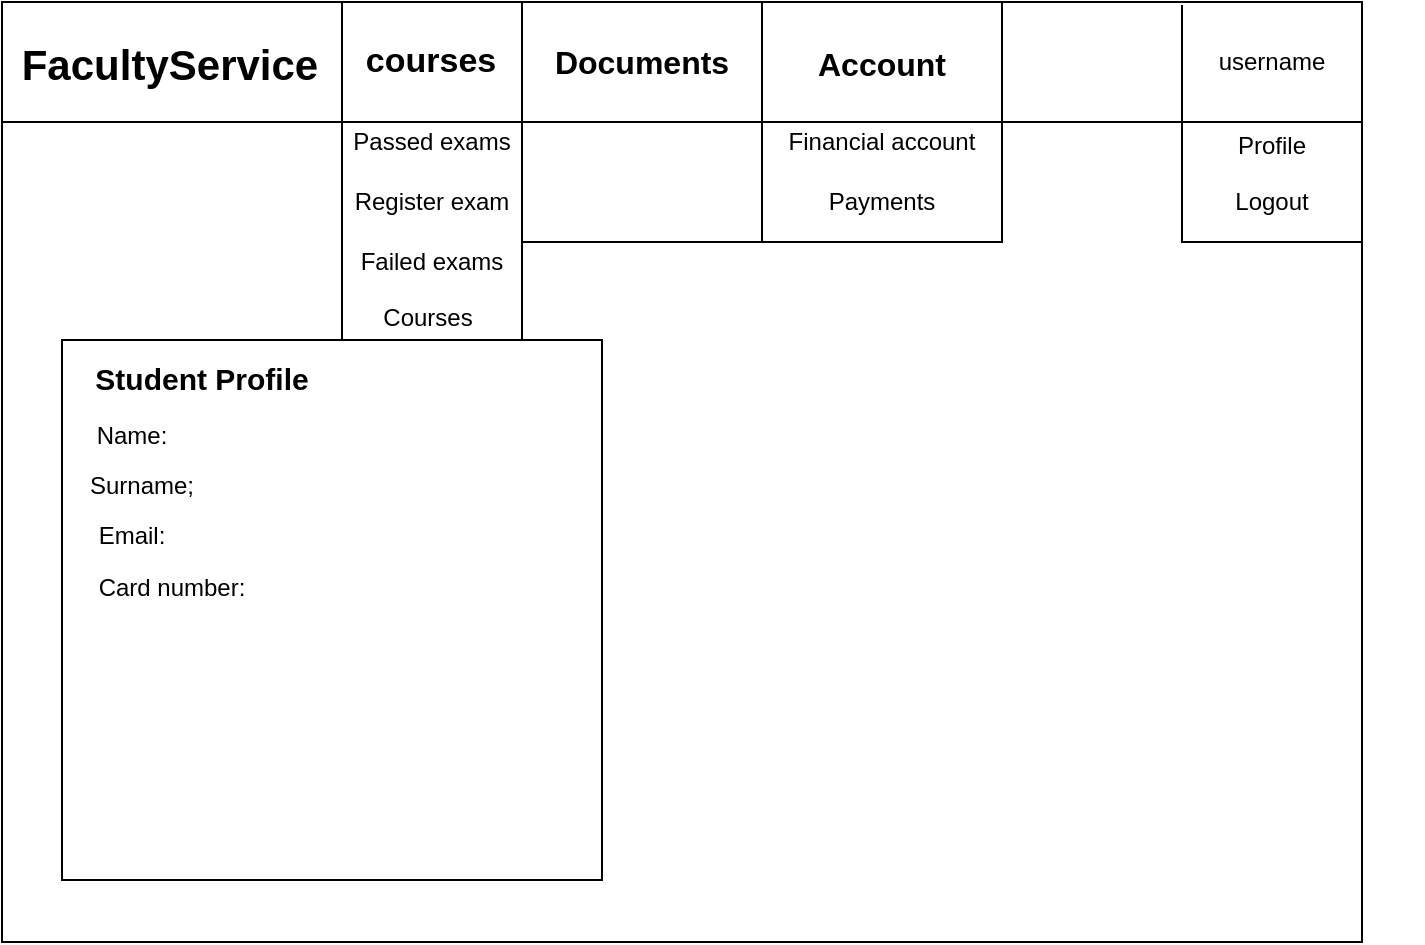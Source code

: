 <mxfile version="14.5.3" type="device"><diagram id="K4yNoZgEsCtIPNQPcNZz" name="Page-1"><mxGraphModel dx="1038" dy="552" grid="1" gridSize="10" guides="1" tooltips="1" connect="1" arrows="1" fold="1" page="1" pageScale="1" pageWidth="850" pageHeight="1100" math="0" shadow="0"><root><mxCell id="0"/><mxCell id="1" parent="0"/><mxCell id="MFw6I74Gdsr3u3W7BQTh-1" value="" style="rounded=0;whiteSpace=wrap;html=1;" parent="1" vertex="1"><mxGeometry width="680" height="470" as="geometry"/></mxCell><mxCell id="9MXWieOQPX2nn4Znw4vj-7" value="" style="verticalLabelPosition=bottom;verticalAlign=top;html=1;shape=mxgraph.basic.rect;fillColor2=none;strokeWidth=1;size=20;indent=5;" parent="1" vertex="1"><mxGeometry x="380" y="60" width="120" height="60" as="geometry"/></mxCell><mxCell id="K6N1sE20-UNW-ftUJFPB-5" value="" style="verticalLabelPosition=bottom;verticalAlign=top;html=1;shape=mxgraph.basic.rect;fillColor2=none;strokeWidth=1;size=20;indent=5;" parent="1" vertex="1"><mxGeometry x="260" y="60" width="120" height="60" as="geometry"/></mxCell><mxCell id="K6N1sE20-UNW-ftUJFPB-4" value="" style="verticalLabelPosition=bottom;verticalAlign=top;html=1;shape=mxgraph.basic.rect;fillColor2=none;strokeWidth=1;size=20;indent=5;" parent="1" vertex="1"><mxGeometry x="170" y="60" width="90" height="110" as="geometry"/></mxCell><mxCell id="MFw6I74Gdsr3u3W7BQTh-17" value="" style="whiteSpace=wrap;html=1;aspect=fixed;" parent="1" vertex="1"><mxGeometry x="30" y="169" width="270" height="270" as="geometry"/></mxCell><mxCell id="MFw6I74Gdsr3u3W7BQTh-2" value="Name:" style="text;html=1;strokeColor=none;fillColor=none;align=center;verticalAlign=middle;whiteSpace=wrap;rounded=0;" parent="1" vertex="1"><mxGeometry x="20" y="207" width="90" height="20" as="geometry"/></mxCell><mxCell id="MFw6I74Gdsr3u3W7BQTh-3" value="&lt;b&gt;&lt;font style=&quot;font-size: 15px&quot;&gt;Student Profile&lt;/font&gt;&lt;/b&gt;" style="text;html=1;strokeColor=none;fillColor=none;align=center;verticalAlign=middle;whiteSpace=wrap;rounded=0;" parent="1" vertex="1"><mxGeometry x="30" y="168" width="140" height="40" as="geometry"/></mxCell><mxCell id="MFw6I74Gdsr3u3W7BQTh-5" value="Surname;" style="text;html=1;strokeColor=none;fillColor=none;align=center;verticalAlign=middle;whiteSpace=wrap;rounded=0;" parent="1" vertex="1"><mxGeometry x="50" y="227" width="40" height="30" as="geometry"/></mxCell><mxCell id="MFw6I74Gdsr3u3W7BQTh-6" value="Email:" style="text;html=1;strokeColor=none;fillColor=none;align=center;verticalAlign=middle;whiteSpace=wrap;rounded=0;" parent="1" vertex="1"><mxGeometry x="45" y="257" width="40" height="20" as="geometry"/></mxCell><mxCell id="MFw6I74Gdsr3u3W7BQTh-12" value="" style="rounded=0;whiteSpace=wrap;html=1;" parent="1" vertex="1"><mxGeometry width="680" height="60" as="geometry"/></mxCell><mxCell id="MFw6I74Gdsr3u3W7BQTh-20" value="Financial account" style="text;html=1;strokeColor=none;fillColor=none;align=center;verticalAlign=middle;whiteSpace=wrap;rounded=0;" parent="1" vertex="1"><mxGeometry x="391" y="60" width="98" height="20" as="geometry"/></mxCell><mxCell id="MFw6I74Gdsr3u3W7BQTh-23" value="Passed exams" style="text;html=1;strokeColor=none;fillColor=none;align=center;verticalAlign=middle;whiteSpace=wrap;rounded=0;" parent="1" vertex="1"><mxGeometry x="165" y="60" width="100" height="20" as="geometry"/></mxCell><mxCell id="MFw6I74Gdsr3u3W7BQTh-24" value="" style="endArrow=none;html=1;" parent="1" source="MFw6I74Gdsr3u3W7BQTh-1" target="MFw6I74Gdsr3u3W7BQTh-12" edge="1"><mxGeometry width="50" height="50" relative="1" as="geometry"><mxPoint x="310" y="160" as="sourcePoint"/><mxPoint x="360" y="110" as="targetPoint"/><Array as="points"><mxPoint x="170"/><mxPoint x="170" y="30"/><mxPoint x="170" y="60"/></Array></mxGeometry></mxCell><mxCell id="MFw6I74Gdsr3u3W7BQTh-25" value="username" style="text;html=1;strokeColor=none;fillColor=none;align=center;verticalAlign=middle;whiteSpace=wrap;rounded=0;" parent="1" vertex="1"><mxGeometry x="615" y="20" width="40" height="20" as="geometry"/></mxCell><mxCell id="MFw6I74Gdsr3u3W7BQTh-28" value="Register exam" style="text;html=1;strokeColor=none;fillColor=none;align=center;verticalAlign=middle;whiteSpace=wrap;rounded=0;" parent="1" vertex="1"><mxGeometry x="170" y="90" width="90" height="20" as="geometry"/></mxCell><mxCell id="MFw6I74Gdsr3u3W7BQTh-29" value="&lt;b&gt;&lt;font style=&quot;font-size: 17px&quot;&gt;courses&lt;/font&gt;&lt;/b&gt;" style="text;html=1;strokeColor=none;fillColor=none;align=center;verticalAlign=middle;whiteSpace=wrap;rounded=0;" parent="1" vertex="1"><mxGeometry x="192.5" y="19" width="42.5" height="21" as="geometry"/></mxCell><mxCell id="MFw6I74Gdsr3u3W7BQTh-30" value="&lt;b&gt;&lt;font style=&quot;font-size: 16px&quot;&gt;Documents&lt;/font&gt;&lt;/b&gt;" style="text;html=1;strokeColor=none;fillColor=none;align=center;verticalAlign=middle;whiteSpace=wrap;rounded=0;" parent="1" vertex="1"><mxGeometry x="300" y="20" width="40" height="20" as="geometry"/></mxCell><mxCell id="MFw6I74Gdsr3u3W7BQTh-31" value="&lt;span style=&quot;font-size: 16px&quot;&gt;&lt;b&gt;Account&lt;/b&gt;&lt;/span&gt;" style="text;html=1;strokeColor=none;fillColor=none;align=center;verticalAlign=middle;whiteSpace=wrap;rounded=0;" parent="1" vertex="1"><mxGeometry x="420" y="20.5" width="40" height="20" as="geometry"/></mxCell><mxCell id="MFw6I74Gdsr3u3W7BQTh-32" value="Payments" style="text;html=1;strokeColor=none;fillColor=none;align=center;verticalAlign=middle;whiteSpace=wrap;rounded=0;" parent="1" vertex="1"><mxGeometry x="420" y="90" width="40" height="20" as="geometry"/></mxCell><mxCell id="MFw6I74Gdsr3u3W7BQTh-33" value="Card number:" style="text;html=1;strokeColor=none;fillColor=none;align=center;verticalAlign=middle;whiteSpace=wrap;rounded=0;" parent="1" vertex="1"><mxGeometry x="45" y="283" width="80" height="20" as="geometry"/></mxCell><mxCell id="K6N1sE20-UNW-ftUJFPB-2" value="" style="shape=partialRectangle;whiteSpace=wrap;html=1;right=0;top=0;bottom=0;fillColor=none;routingCenterX=-0.5;" parent="1" vertex="1"><mxGeometry x="260" width="120" height="60" as="geometry"/></mxCell><mxCell id="K6N1sE20-UNW-ftUJFPB-3" value="" style="shape=partialRectangle;whiteSpace=wrap;html=1;right=0;top=0;bottom=0;fillColor=none;routingCenterX=-0.5;" parent="1" vertex="1"><mxGeometry x="380" y="0.5" width="120" height="61.5" as="geometry"/></mxCell><mxCell id="006wT5xRi72-7BDj7HWm-1" value="" style="verticalLabelPosition=bottom;verticalAlign=top;html=1;shape=mxgraph.basic.rect;fillColor2=none;strokeWidth=1;size=20;indent=5;" parent="1" vertex="1"><mxGeometry x="590" y="60" width="90" height="60" as="geometry"/></mxCell><mxCell id="9MXWieOQPX2nn4Znw4vj-1" value="&lt;b&gt;&lt;font style=&quot;font-size: 21px&quot;&gt;FacultyService&lt;/font&gt;&lt;/b&gt;" style="text;html=1;strokeColor=none;fillColor=none;align=center;verticalAlign=middle;whiteSpace=wrap;rounded=0;" parent="1" vertex="1"><mxGeometry x="4" y="21.5" width="160" height="19.5" as="geometry"/></mxCell><mxCell id="9MXWieOQPX2nn4Znw4vj-3" style="edgeStyle=orthogonalEdgeStyle;rounded=0;orthogonalLoop=1;jettySize=auto;html=1;exitX=0.5;exitY=1;exitDx=0;exitDy=0;" parent="1" edge="1"><mxGeometry relative="1" as="geometry"><mxPoint x="320" y="80" as="sourcePoint"/><mxPoint x="320" y="80" as="targetPoint"/></mxGeometry></mxCell><mxCell id="9MXWieOQPX2nn4Znw4vj-4" value="Profile" style="text;html=1;strokeColor=none;fillColor=none;align=center;verticalAlign=middle;whiteSpace=wrap;rounded=0;" parent="1" vertex="1"><mxGeometry x="615" y="61.5" width="40" height="20" as="geometry"/></mxCell><mxCell id="9MXWieOQPX2nn4Znw4vj-5" value="Logout" style="text;html=1;strokeColor=none;fillColor=none;align=center;verticalAlign=middle;whiteSpace=wrap;rounded=0;" parent="1" vertex="1"><mxGeometry x="615" y="90" width="40" height="20" as="geometry"/></mxCell><mxCell id="9MXWieOQPX2nn4Znw4vj-8" value="" style="shape=partialRectangle;whiteSpace=wrap;html=1;top=0;left=0;fillColor=none;" parent="1" vertex="1"><mxGeometry x="380" width="120" height="60" as="geometry"/></mxCell><mxCell id="9MXWieOQPX2nn4Znw4vj-9" value="" style="shape=partialRectangle;whiteSpace=wrap;html=1;right=0;top=0;bottom=0;fillColor=none;routingCenterX=-0.5;" parent="1" vertex="1"><mxGeometry x="590" y="2" width="120" height="60" as="geometry"/></mxCell><mxCell id="nfFy-Dr4nu94z37uSoga-2" value="Failed exams" style="text;html=1;strokeColor=none;fillColor=none;align=center;verticalAlign=middle;whiteSpace=wrap;rounded=0;" vertex="1" parent="1"><mxGeometry x="175" y="120" width="80" height="20" as="geometry"/></mxCell><mxCell id="nfFy-Dr4nu94z37uSoga-3" value="Courses" style="text;html=1;strokeColor=none;fillColor=none;align=center;verticalAlign=middle;whiteSpace=wrap;rounded=0;" vertex="1" parent="1"><mxGeometry x="192.5" y="148" width="40" height="20" as="geometry"/></mxCell></root></mxGraphModel></diagram></mxfile>